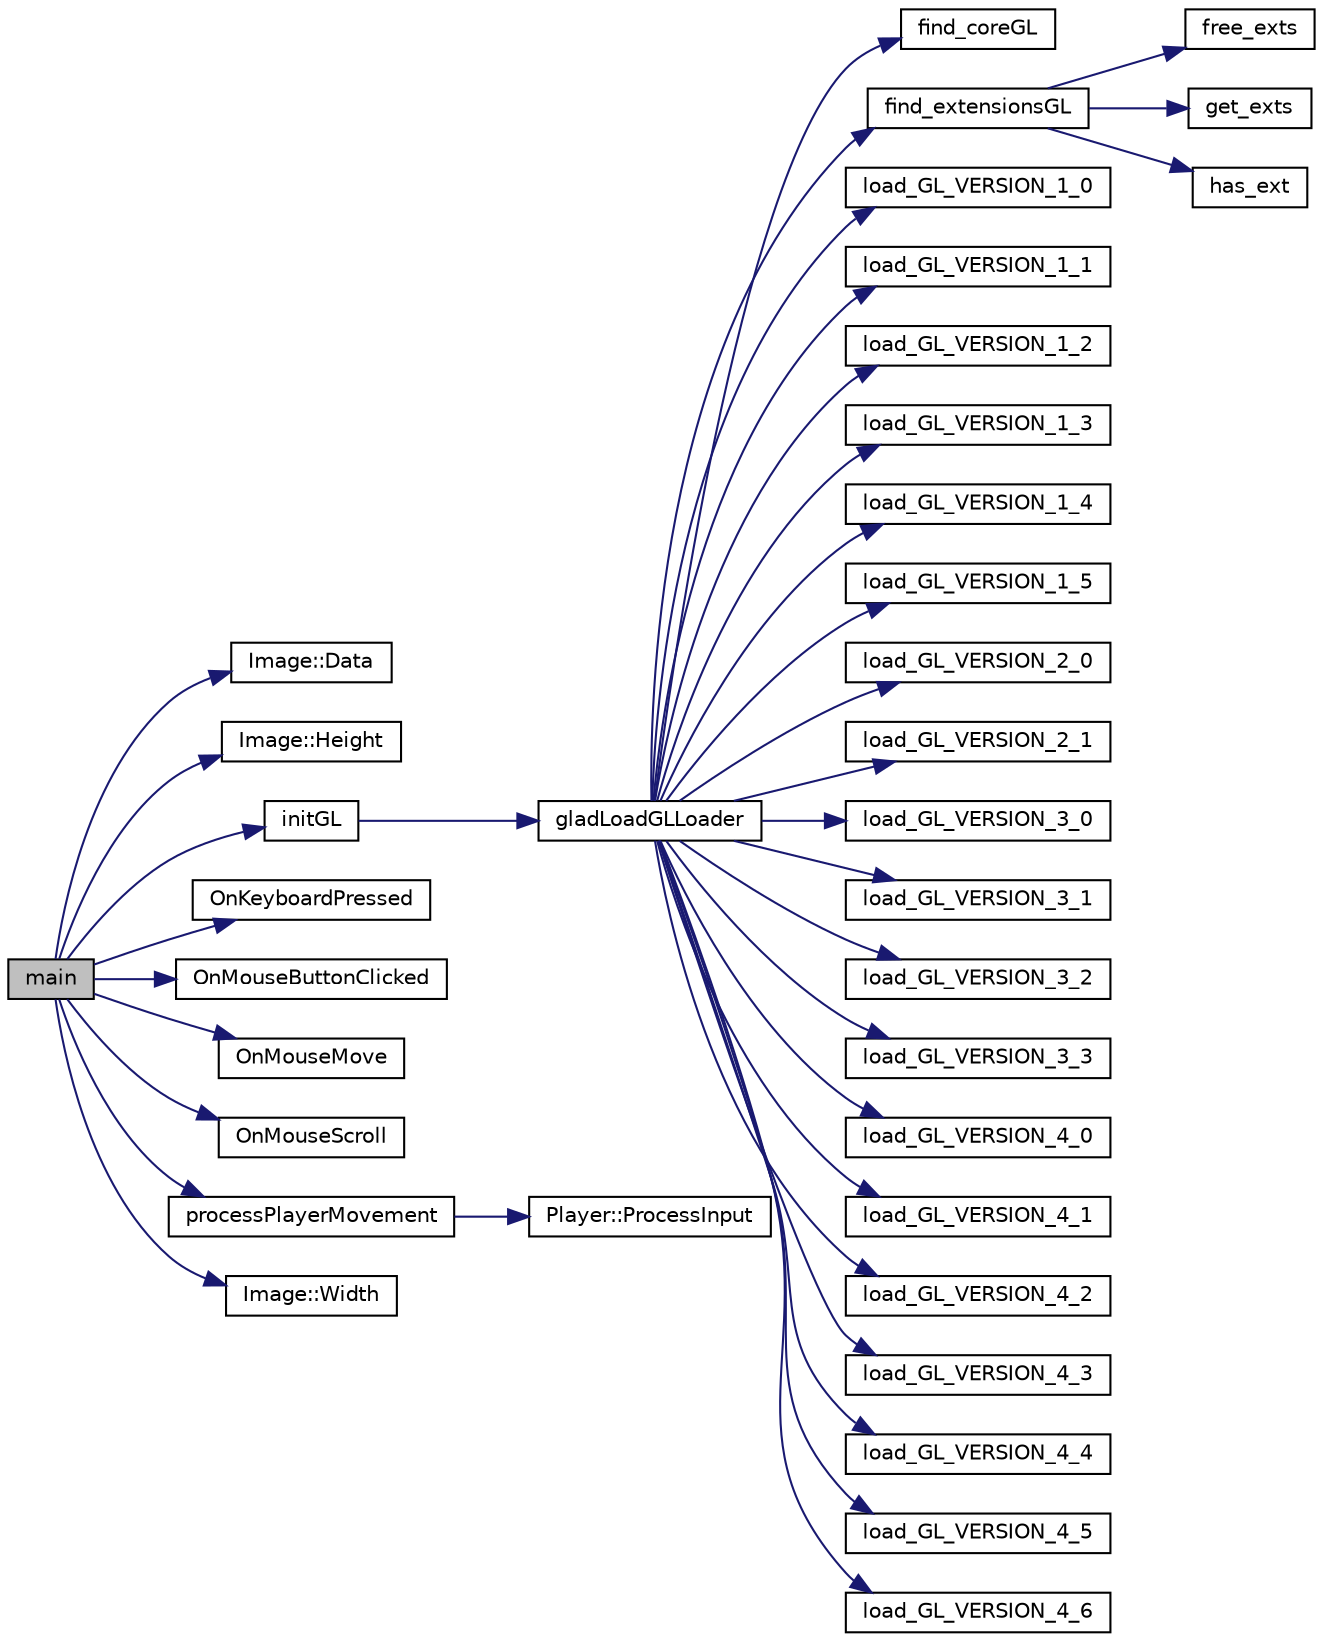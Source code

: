 digraph "main"
{
 // LATEX_PDF_SIZE
  edge [fontname="Helvetica",fontsize="10",labelfontname="Helvetica",labelfontsize="10"];
  node [fontname="Helvetica",fontsize="10",shape=record];
  rankdir="LR";
  Node1 [label="main",height=0.2,width=0.4,color="black", fillcolor="grey75", style="filled", fontcolor="black",tooltip=" "];
  Node1 -> Node2 [color="midnightblue",fontsize="10",style="solid",fontname="Helvetica"];
  Node2 [label="Image::Data",height=0.2,width=0.4,color="black", fillcolor="white", style="filled",URL="$structImage.html#aad45e088de1f92fde63d3bcd7d542cdd",tooltip=" "];
  Node1 -> Node3 [color="midnightblue",fontsize="10",style="solid",fontname="Helvetica"];
  Node3 [label="Image::Height",height=0.2,width=0.4,color="black", fillcolor="white", style="filled",URL="$structImage.html#a617543a57fd7abf1a4a052539fe35807",tooltip=" "];
  Node1 -> Node4 [color="midnightblue",fontsize="10",style="solid",fontname="Helvetica"];
  Node4 [label="initGL",height=0.2,width=0.4,color="black", fillcolor="white", style="filled",URL="$main_8cpp.html#affd9792de82327852d79df77c1261657",tooltip=" "];
  Node4 -> Node5 [color="midnightblue",fontsize="10",style="solid",fontname="Helvetica"];
  Node5 [label="gladLoadGLLoader",height=0.2,width=0.4,color="black", fillcolor="white", style="filled",URL="$glad_8c.html#af70e4674f75bd3bbfedf7979607c65ef",tooltip=" "];
  Node5 -> Node6 [color="midnightblue",fontsize="10",style="solid",fontname="Helvetica"];
  Node6 [label="find_coreGL",height=0.2,width=0.4,color="black", fillcolor="white", style="filled",URL="$glad_8c.html#a1e6b94e667c5087bcd17801e4e4942a3",tooltip=" "];
  Node5 -> Node7 [color="midnightblue",fontsize="10",style="solid",fontname="Helvetica"];
  Node7 [label="find_extensionsGL",height=0.2,width=0.4,color="black", fillcolor="white", style="filled",URL="$glad_8c.html#aec888869187731b49111dfbea5f7cd56",tooltip=" "];
  Node7 -> Node8 [color="midnightblue",fontsize="10",style="solid",fontname="Helvetica"];
  Node8 [label="free_exts",height=0.2,width=0.4,color="black", fillcolor="white", style="filled",URL="$glad_8c.html#a250a03ed54f517313be3fb311c1d0929",tooltip=" "];
  Node7 -> Node9 [color="midnightblue",fontsize="10",style="solid",fontname="Helvetica"];
  Node9 [label="get_exts",height=0.2,width=0.4,color="black", fillcolor="white", style="filled",URL="$glad_8c.html#abfb50eb07d43a6e366811edf9feff173",tooltip=" "];
  Node7 -> Node10 [color="midnightblue",fontsize="10",style="solid",fontname="Helvetica"];
  Node10 [label="has_ext",height=0.2,width=0.4,color="black", fillcolor="white", style="filled",URL="$glad_8c.html#abfdc555a06ed44e71045a703a7d43951",tooltip=" "];
  Node5 -> Node11 [color="midnightblue",fontsize="10",style="solid",fontname="Helvetica"];
  Node11 [label="load_GL_VERSION_1_0",height=0.2,width=0.4,color="black", fillcolor="white", style="filled",URL="$glad_8c.html#ac9cefadc8a6c809297856b3cb546d1d4",tooltip=" "];
  Node5 -> Node12 [color="midnightblue",fontsize="10",style="solid",fontname="Helvetica"];
  Node12 [label="load_GL_VERSION_1_1",height=0.2,width=0.4,color="black", fillcolor="white", style="filled",URL="$glad_8c.html#a35dbc78b11773681adc60e990fef7005",tooltip=" "];
  Node5 -> Node13 [color="midnightblue",fontsize="10",style="solid",fontname="Helvetica"];
  Node13 [label="load_GL_VERSION_1_2",height=0.2,width=0.4,color="black", fillcolor="white", style="filled",URL="$glad_8c.html#a577c4b9e1351249c243b007ecc4a975e",tooltip=" "];
  Node5 -> Node14 [color="midnightblue",fontsize="10",style="solid",fontname="Helvetica"];
  Node14 [label="load_GL_VERSION_1_3",height=0.2,width=0.4,color="black", fillcolor="white", style="filled",URL="$glad_8c.html#a64db1ca3b160134bd85d5121be77ab1c",tooltip=" "];
  Node5 -> Node15 [color="midnightblue",fontsize="10",style="solid",fontname="Helvetica"];
  Node15 [label="load_GL_VERSION_1_4",height=0.2,width=0.4,color="black", fillcolor="white", style="filled",URL="$glad_8c.html#a3fcc343e68a41abbf2aaf2898ba6c662",tooltip=" "];
  Node5 -> Node16 [color="midnightblue",fontsize="10",style="solid",fontname="Helvetica"];
  Node16 [label="load_GL_VERSION_1_5",height=0.2,width=0.4,color="black", fillcolor="white", style="filled",URL="$glad_8c.html#a5b8a4ead1fe41911c78f289e1e099c17",tooltip=" "];
  Node5 -> Node17 [color="midnightblue",fontsize="10",style="solid",fontname="Helvetica"];
  Node17 [label="load_GL_VERSION_2_0",height=0.2,width=0.4,color="black", fillcolor="white", style="filled",URL="$glad_8c.html#ada4838bbc696bf9bd3fee9945ae2fc62",tooltip=" "];
  Node5 -> Node18 [color="midnightblue",fontsize="10",style="solid",fontname="Helvetica"];
  Node18 [label="load_GL_VERSION_2_1",height=0.2,width=0.4,color="black", fillcolor="white", style="filled",URL="$glad_8c.html#a6b1ddad462fc87b8ca81a8228c81bf9f",tooltip=" "];
  Node5 -> Node19 [color="midnightblue",fontsize="10",style="solid",fontname="Helvetica"];
  Node19 [label="load_GL_VERSION_3_0",height=0.2,width=0.4,color="black", fillcolor="white", style="filled",URL="$glad_8c.html#a66fb68f92ff5be9c41e8fd9e3a0f1f22",tooltip=" "];
  Node5 -> Node20 [color="midnightblue",fontsize="10",style="solid",fontname="Helvetica"];
  Node20 [label="load_GL_VERSION_3_1",height=0.2,width=0.4,color="black", fillcolor="white", style="filled",URL="$glad_8c.html#aa0161dc921d58866d5c9384b365bfae7",tooltip=" "];
  Node5 -> Node21 [color="midnightblue",fontsize="10",style="solid",fontname="Helvetica"];
  Node21 [label="load_GL_VERSION_3_2",height=0.2,width=0.4,color="black", fillcolor="white", style="filled",URL="$glad_8c.html#aa4ad9ec346eeec0578169e552b802662",tooltip=" "];
  Node5 -> Node22 [color="midnightblue",fontsize="10",style="solid",fontname="Helvetica"];
  Node22 [label="load_GL_VERSION_3_3",height=0.2,width=0.4,color="black", fillcolor="white", style="filled",URL="$glad_8c.html#a5b35a05be99645aebc78627b564fb0be",tooltip=" "];
  Node5 -> Node23 [color="midnightblue",fontsize="10",style="solid",fontname="Helvetica"];
  Node23 [label="load_GL_VERSION_4_0",height=0.2,width=0.4,color="black", fillcolor="white", style="filled",URL="$glad_8c.html#afd687e92ccc3435db99eb010fc5565a4",tooltip=" "];
  Node5 -> Node24 [color="midnightblue",fontsize="10",style="solid",fontname="Helvetica"];
  Node24 [label="load_GL_VERSION_4_1",height=0.2,width=0.4,color="black", fillcolor="white", style="filled",URL="$glad_8c.html#ab46b2b729425b5bb92c402e7b08c90fa",tooltip=" "];
  Node5 -> Node25 [color="midnightblue",fontsize="10",style="solid",fontname="Helvetica"];
  Node25 [label="load_GL_VERSION_4_2",height=0.2,width=0.4,color="black", fillcolor="white", style="filled",URL="$glad_8c.html#a34c73452306d56278046dd284ec050bd",tooltip=" "];
  Node5 -> Node26 [color="midnightblue",fontsize="10",style="solid",fontname="Helvetica"];
  Node26 [label="load_GL_VERSION_4_3",height=0.2,width=0.4,color="black", fillcolor="white", style="filled",URL="$glad_8c.html#ac96c85fb3086e40f55ecc2a85e88f940",tooltip=" "];
  Node5 -> Node27 [color="midnightblue",fontsize="10",style="solid",fontname="Helvetica"];
  Node27 [label="load_GL_VERSION_4_4",height=0.2,width=0.4,color="black", fillcolor="white", style="filled",URL="$glad_8c.html#a3379f8fef4545548f7508288d9f23d91",tooltip=" "];
  Node5 -> Node28 [color="midnightblue",fontsize="10",style="solid",fontname="Helvetica"];
  Node28 [label="load_GL_VERSION_4_5",height=0.2,width=0.4,color="black", fillcolor="white", style="filled",URL="$glad_8c.html#a09519edf390523b7e1eda978dc24fc0e",tooltip=" "];
  Node5 -> Node29 [color="midnightblue",fontsize="10",style="solid",fontname="Helvetica"];
  Node29 [label="load_GL_VERSION_4_6",height=0.2,width=0.4,color="black", fillcolor="white", style="filled",URL="$glad_8c.html#a19a87c3f49eec57840b60e259a1f009f",tooltip=" "];
  Node1 -> Node30 [color="midnightblue",fontsize="10",style="solid",fontname="Helvetica"];
  Node30 [label="OnKeyboardPressed",height=0.2,width=0.4,color="black", fillcolor="white", style="filled",URL="$input__processing_8cpp.html#aaa4abcb7f4846f711d52ad1b601a5d78",tooltip=" "];
  Node1 -> Node31 [color="midnightblue",fontsize="10",style="solid",fontname="Helvetica"];
  Node31 [label="OnMouseButtonClicked",height=0.2,width=0.4,color="black", fillcolor="white", style="filled",URL="$input__processing_8cpp.html#a6d05fb67cad0ce9a942c185ad4980aee",tooltip=" "];
  Node1 -> Node32 [color="midnightblue",fontsize="10",style="solid",fontname="Helvetica"];
  Node32 [label="OnMouseMove",height=0.2,width=0.4,color="black", fillcolor="white", style="filled",URL="$input__processing_8cpp.html#a9460a3d7c16ac378e8448ddfe3f6e31e",tooltip=" "];
  Node1 -> Node33 [color="midnightblue",fontsize="10",style="solid",fontname="Helvetica"];
  Node33 [label="OnMouseScroll",height=0.2,width=0.4,color="black", fillcolor="white", style="filled",URL="$input__processing_8cpp.html#af0722419fcccf4242e0cce6decfcc14b",tooltip=" "];
  Node1 -> Node34 [color="midnightblue",fontsize="10",style="solid",fontname="Helvetica"];
  Node34 [label="processPlayerMovement",height=0.2,width=0.4,color="black", fillcolor="white", style="filled",URL="$input__processing_8cpp.html#aeffc3e0d1a1c5969bc1f3d177d78ae90",tooltip=" "];
  Node34 -> Node35 [color="midnightblue",fontsize="10",style="solid",fontname="Helvetica"];
  Node35 [label="Player::ProcessInput",height=0.2,width=0.4,color="black", fillcolor="white", style="filled",URL="$structPlayer.html#a4b275c51f881fb61b52d1ede3d1dcba3",tooltip="Move the player from it's current position to the direction."];
  Node1 -> Node36 [color="midnightblue",fontsize="10",style="solid",fontname="Helvetica"];
  Node36 [label="Image::Width",height=0.2,width=0.4,color="black", fillcolor="white", style="filled",URL="$structImage.html#a191889676e394b6eba27e994edb7e02d",tooltip=" "];
}
